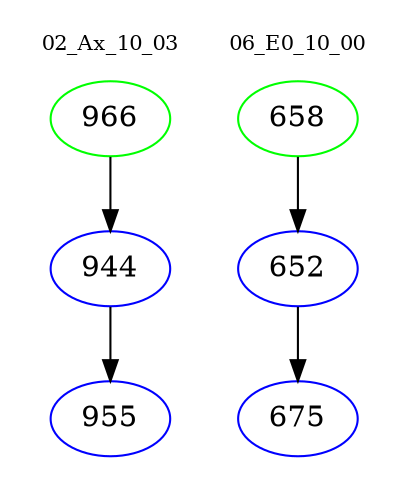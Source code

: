 digraph{
subgraph cluster_0 {
color = white
label = "02_Ax_10_03";
fontsize=10;
T0_966 [label="966", color="green"]
T0_966 -> T0_944 [color="black"]
T0_944 [label="944", color="blue"]
T0_944 -> T0_955 [color="black"]
T0_955 [label="955", color="blue"]
}
subgraph cluster_1 {
color = white
label = "06_E0_10_00";
fontsize=10;
T1_658 [label="658", color="green"]
T1_658 -> T1_652 [color="black"]
T1_652 [label="652", color="blue"]
T1_652 -> T1_675 [color="black"]
T1_675 [label="675", color="blue"]
}
}
